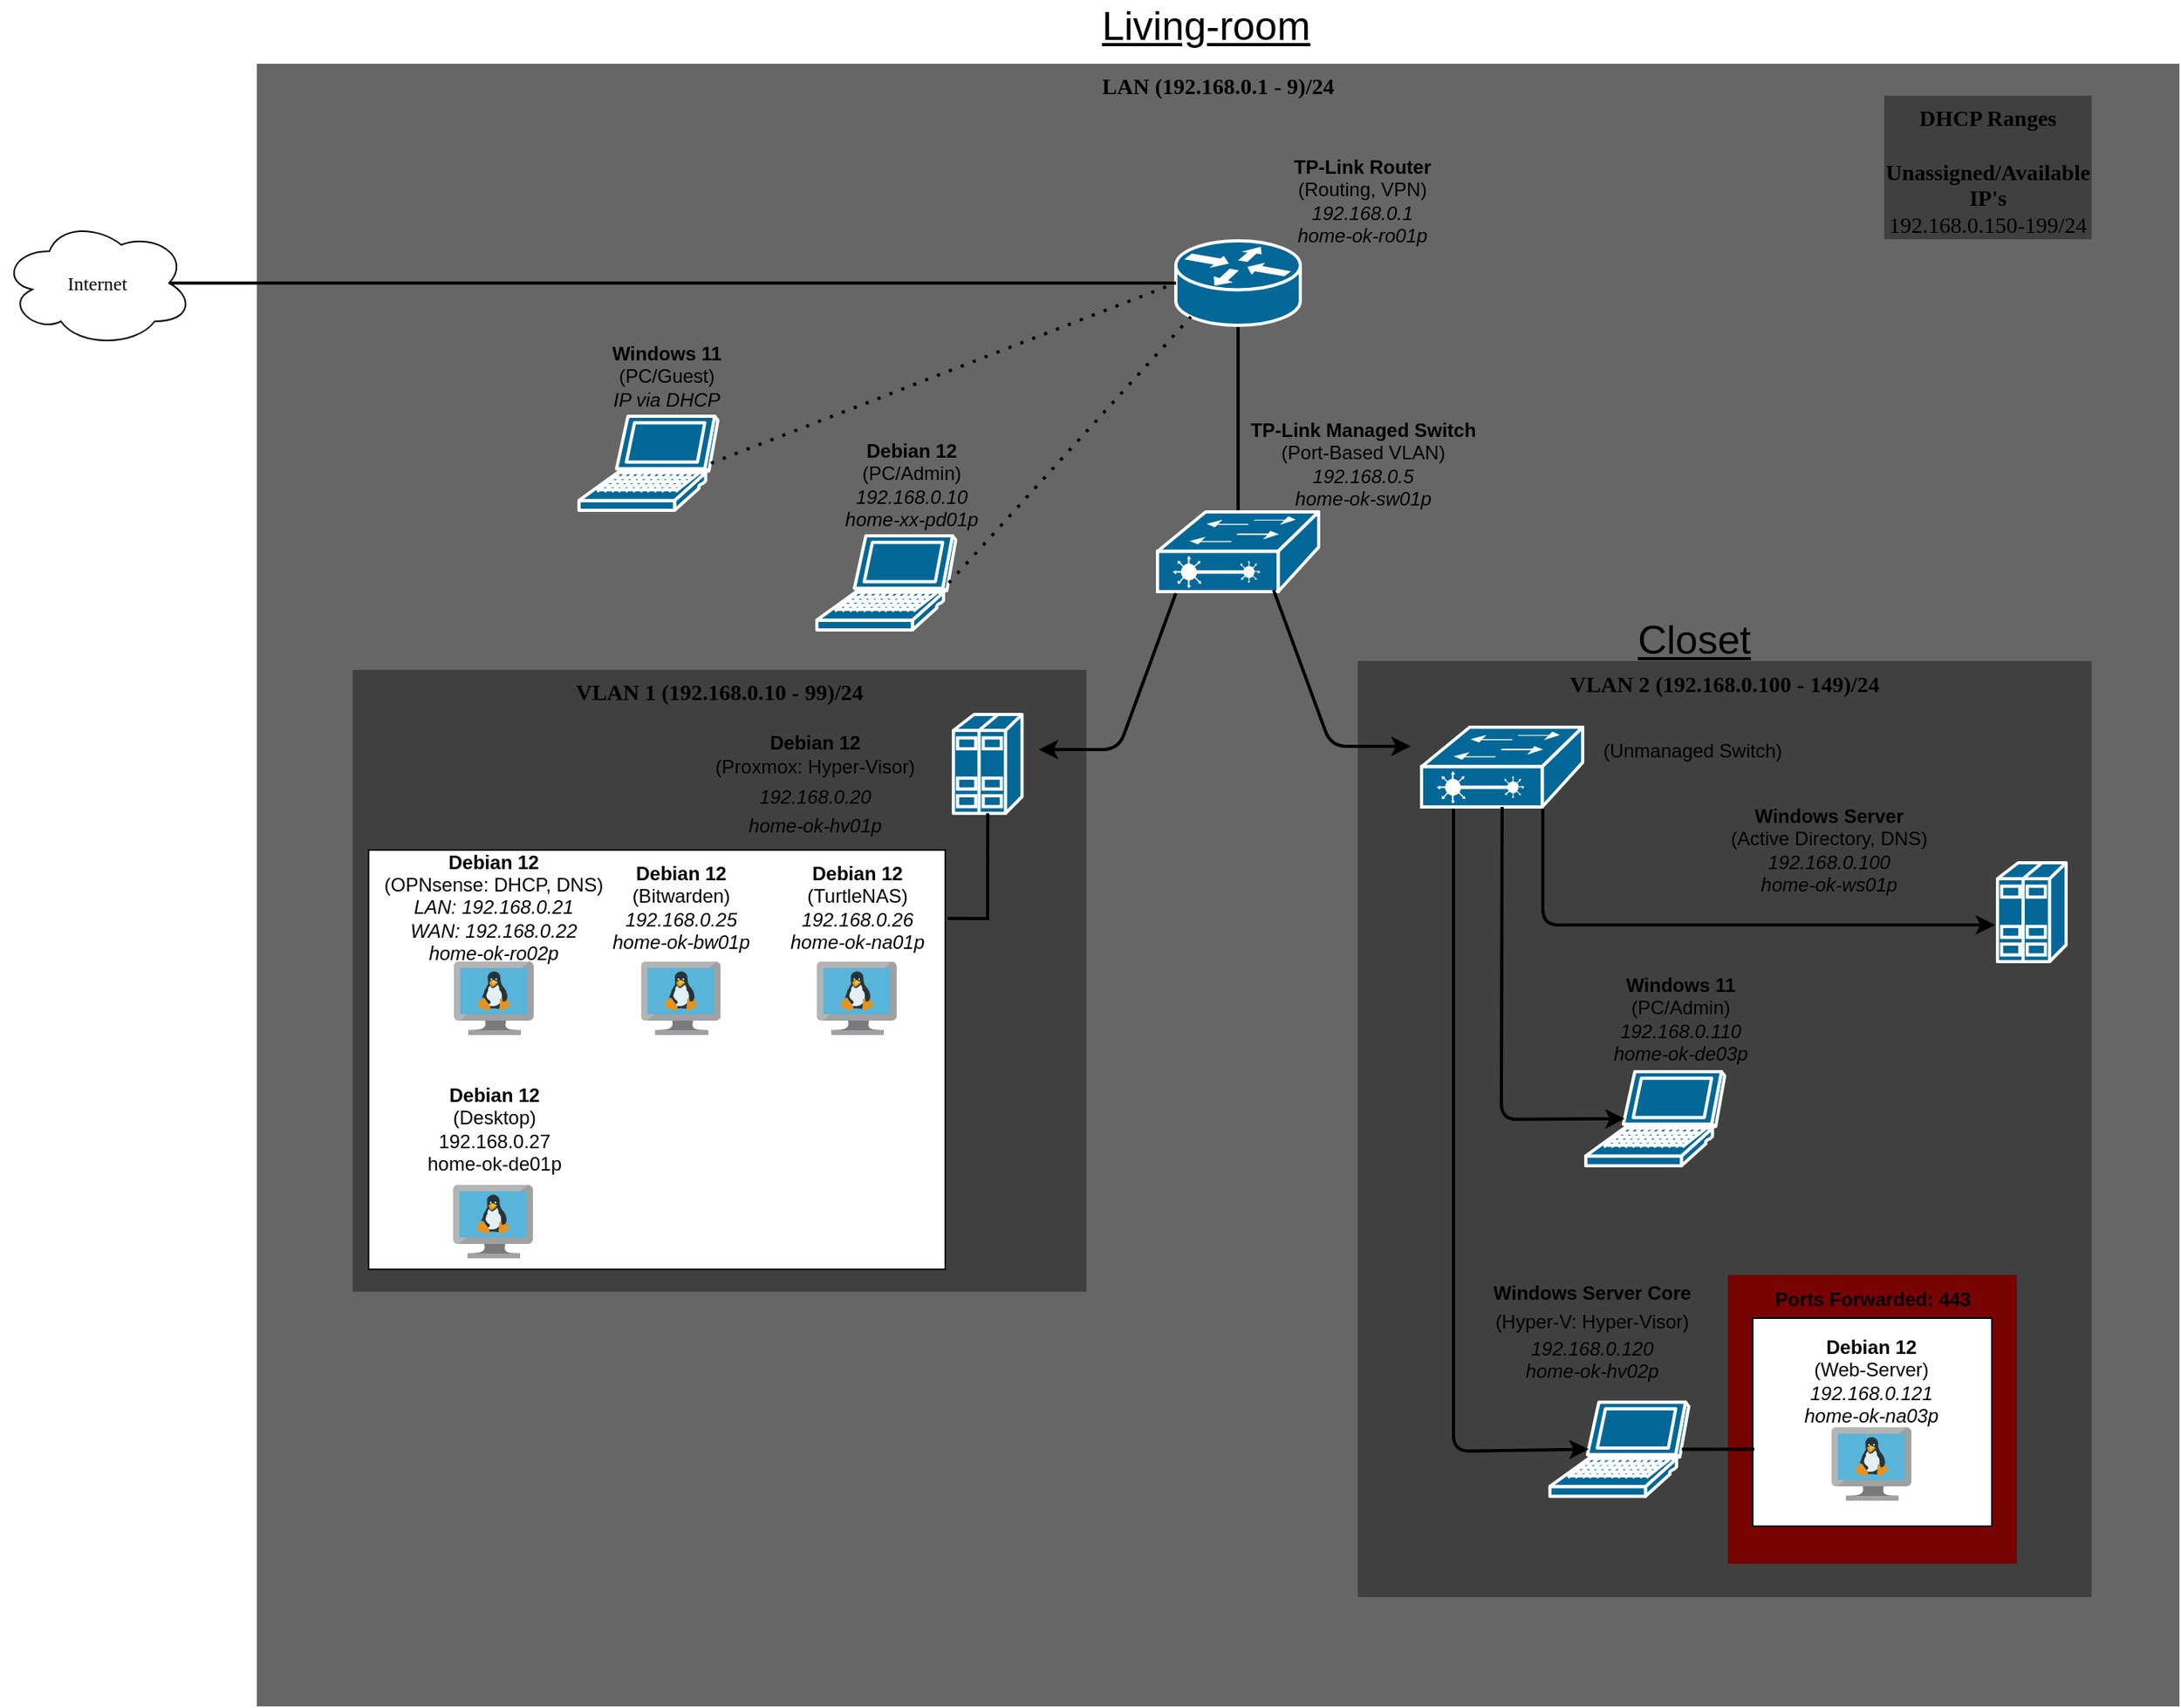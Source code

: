 <mxfile version="24.7.5">
  <diagram name="Page-1" id="c37626ed-c26b-45fb-9056-f9ebc6bb27b6">
    <mxGraphModel dx="794" dy="512" grid="1" gridSize="10" guides="1" tooltips="1" connect="1" arrows="1" fold="1" page="1" pageScale="1" pageWidth="1100" pageHeight="850" background="none" math="0" shadow="0">
      <root>
        <mxCell id="0" />
        <mxCell id="1" parent="0" />
        <mxCell id="1c7a67bf8fd3230f-83" value="LAN (192.168.0.1 - 9)/24" style="whiteSpace=wrap;html=1;rounded=0;shadow=0;comic=0;strokeWidth=1;fontFamily=Verdana;fontSize=14;fillColor=#666666;strokeColor=none;verticalAlign=top;fontStyle=1" parent="1" vertex="1">
          <mxGeometry x="510" y="460" width="1205" height="1030" as="geometry" />
        </mxCell>
        <mxCell id="1c7a67bf8fd3230f-81" value="VLAN 2 (192.168.0.100 - 149)/24" style="whiteSpace=wrap;html=1;rounded=0;shadow=0;comic=0;strokeWidth=1;fontFamily=Verdana;fontSize=14;fillColor=#404040;strokeColor=none;fontStyle=1;verticalAlign=top;" parent="1" vertex="1">
          <mxGeometry x="1200" y="834.5" width="460" height="587" as="geometry" />
        </mxCell>
        <mxCell id="kayt-Z3dTmFXOF1LMzfD-6" value="" style="whiteSpace=wrap;html=1;aspect=fixed;fillColor=#780303;fontColor=#ffffff;strokeColor=#6F0000;" parent="1" vertex="1">
          <mxGeometry x="1432.52" y="1220" width="180" height="180" as="geometry" />
        </mxCell>
        <mxCell id="1c7a67bf8fd3230f-80" value="VLAN 1 (192.168.0.10 - 99)/24" style="whiteSpace=wrap;html=1;rounded=0;shadow=0;comic=0;strokeWidth=1;fontFamily=Verdana;fontSize=14;fillColor=#404040;strokeColor=none;fontStyle=1;verticalAlign=top;" parent="1" vertex="1">
          <mxGeometry x="570" y="840" width="460" height="390" as="geometry" />
        </mxCell>
        <mxCell id="1c7a67bf8fd3230f-55" style="edgeStyle=none;html=1;labelBackgroundColor=none;startFill=0;endArrow=none;endFill=0;strokeWidth=2;fontFamily=Verdana;fontSize=12;entryX=0.5;entryY=0;entryDx=0;entryDy=0;entryPerimeter=0;" parent="1" source="1c7a67bf8fd3230f-46" target="LNqC5kJU6h0bBcwvTaA4-3" edge="1">
          <mxGeometry relative="1" as="geometry">
            <mxPoint x="1101.46" y="651" as="targetPoint" />
          </mxGeometry>
        </mxCell>
        <mxCell id="1c7a67bf8fd3230f-46" value="" style="shape=mxgraph.cisco.routers.router;html=1;dashed=0;fillColor=#036897;strokeColor=#ffffff;strokeWidth=2;verticalLabelPosition=bottom;verticalAlign=top;rounded=0;shadow=0;comic=0;fontFamily=Verdana;fontSize=12;" parent="1" vertex="1">
          <mxGeometry x="1086" y="571" width="78" height="53" as="geometry" />
        </mxCell>
        <mxCell id="1c7a67bf8fd3230f-52" style="edgeStyle=none;html=1;labelBackgroundColor=none;startFill=0;endArrow=none;endFill=0;strokeWidth=2;fontFamily=Verdana;fontSize=12;exitX=0;exitY=0.5;exitDx=0;exitDy=0;exitPerimeter=0;entryX=0.875;entryY=0.5;entryDx=0;entryDy=0;entryPerimeter=0;" parent="1" source="1c7a67bf8fd3230f-46" target="1c7a67bf8fd3230f-15" edge="1">
          <mxGeometry relative="1" as="geometry">
            <mxPoint x="917.5" y="510" as="sourcePoint" />
          </mxGeometry>
        </mxCell>
        <mxCell id="LNqC5kJU6h0bBcwvTaA4-3" value="" style="shape=mxgraph.cisco.switches.layer_2_remote_switch;sketch=0;html=1;pointerEvents=1;dashed=0;fillColor=#036897;strokeColor=#ffffff;strokeWidth=2;verticalLabelPosition=bottom;verticalAlign=top;align=center;outlineConnect=0;" parent="1" vertex="1">
          <mxGeometry x="1074.5" y="741" width="101" height="50" as="geometry" />
        </mxCell>
        <mxCell id="LNqC5kJU6h0bBcwvTaA4-20" value="&lt;div&gt;&lt;b&gt;TP-Link Managed Switch&lt;/b&gt;&lt;br&gt;(Port-Based VLAN)&lt;/div&gt;&lt;i&gt;192.168.0.5&lt;/i&gt;&lt;div&gt;&lt;i&gt;home-ok-sw01p&lt;/i&gt;&lt;br&gt;&lt;/div&gt;" style="text;html=1;align=center;verticalAlign=middle;whiteSpace=wrap;rounded=0;" parent="1" vertex="1">
          <mxGeometry x="1127.5" y="680" width="150.5" height="61" as="geometry" />
        </mxCell>
        <mxCell id="LNqC5kJU6h0bBcwvTaA4-21" value="&lt;div&gt;&lt;b&gt;TP-Link Router&lt;/b&gt;&lt;/div&gt;&lt;div style=&quot;&quot;&gt;(Routing, VPN)&lt;/div&gt;&lt;i&gt;192.168.0.1&lt;/i&gt;&lt;div&gt;&lt;i&gt;home-ok-ro01p&lt;/i&gt;&lt;br&gt;&lt;/div&gt;" style="text;html=1;align=center;verticalAlign=middle;whiteSpace=wrap;rounded=0;" parent="1" vertex="1">
          <mxGeometry x="1153.75" y="521" width="98" height="50" as="geometry" />
        </mxCell>
        <mxCell id="LNqC5kJU6h0bBcwvTaA4-22" value="" style="shape=mxgraph.cisco.servers.standard_host;sketch=0;html=1;pointerEvents=1;dashed=0;fillColor=#036897;strokeColor=#ffffff;strokeWidth=2;verticalLabelPosition=bottom;verticalAlign=top;align=center;outlineConnect=0;" parent="1" vertex="1">
          <mxGeometry x="946.6" y="868" width="43" height="62" as="geometry" />
        </mxCell>
        <mxCell id="LNqC5kJU6h0bBcwvTaA4-23" value="" style="shape=mxgraph.cisco.servers.standard_host;sketch=0;html=1;pointerEvents=1;dashed=0;fillColor=#036897;strokeColor=#ffffff;strokeWidth=2;verticalLabelPosition=bottom;verticalAlign=top;align=center;outlineConnect=0;" parent="1" vertex="1">
          <mxGeometry x="1600.99" y="961" width="43" height="62" as="geometry" />
        </mxCell>
        <mxCell id="LNqC5kJU6h0bBcwvTaA4-25" value="" style="rounded=0;whiteSpace=wrap;html=1;" parent="1" vertex="1">
          <mxGeometry x="580" y="953" width="361.5" height="263" as="geometry" />
        </mxCell>
        <mxCell id="LNqC5kJU6h0bBcwvTaA4-26" value="" style="image;sketch=0;aspect=fixed;html=1;points=[];align=center;fontSize=12;image=img/lib/mscae/VM_Linux.svg;" parent="1" vertex="1">
          <mxGeometry x="750.75" y="1023" width="50" height="46" as="geometry" />
        </mxCell>
        <mxCell id="LNqC5kJU6h0bBcwvTaA4-31" value="&lt;b&gt;Debian 12&lt;/b&gt;&lt;div&gt;(Bitwarden)&lt;/div&gt;&lt;div&gt;&lt;i&gt;192.168.0.25&lt;/i&gt;&lt;/div&gt;&lt;div&gt;&lt;i&gt;home-ok-bw01p&lt;/i&gt;&lt;/div&gt;" style="text;html=1;align=center;verticalAlign=middle;whiteSpace=wrap;rounded=0;" parent="1" vertex="1">
          <mxGeometry x="729.25" y="966" width="94" height="46" as="geometry" />
        </mxCell>
        <mxCell id="LNqC5kJU6h0bBcwvTaA4-39" value="&lt;p style=&quot;margin-bottom: 0px; margin-top: 11.62px;&quot;&gt;&lt;font style=&quot;font-size: 12px;&quot;&gt;&lt;b&gt;Debian 12&lt;/b&gt;&lt;/font&gt;&lt;/p&gt;&lt;p style=&quot;margin-bottom: 0px; margin-top: 0px;&quot;&gt;(Proxmox: Hyper-Visor)&lt;/p&gt;&lt;h2 style=&quot;margin-bottom: 0px; margin-top: 0px;&quot;&gt;&lt;i style=&quot;font-weight: 400; background-color: initial; font-size: 12px;&quot;&gt;&lt;font style=&quot;font-size: 12px;&quot;&gt;192.168.0.20&lt;/font&gt;&lt;/i&gt;&lt;/h2&gt;&lt;div style=&quot;&quot;&gt;&lt;i style=&quot;&quot;&gt;&lt;font style=&quot;font-size: 12px;&quot;&gt;home-ok-hv01p&lt;/font&gt;&lt;/i&gt;&lt;i style=&quot;font-size: 13px; font-weight: 400; background-color: initial;&quot;&gt;&lt;br&gt;&lt;/i&gt;&lt;/div&gt;" style="text;html=1;align=center;verticalAlign=middle;whiteSpace=wrap;rounded=0;" parent="1" vertex="1">
          <mxGeometry x="760" y="886" width="200" height="40" as="geometry" />
        </mxCell>
        <mxCell id="LNqC5kJU6h0bBcwvTaA4-41" value="" style="image;sketch=0;aspect=fixed;html=1;points=[];align=center;fontSize=12;image=img/lib/mscae/VM_Linux.svg;" parent="1" vertex="1">
          <mxGeometry x="633.5" y="1023" width="50" height="46" as="geometry" />
        </mxCell>
        <mxCell id="LNqC5kJU6h0bBcwvTaA4-42" value="&lt;b&gt;Debian 12&lt;/b&gt;&lt;div&gt;(OPNsense: DHCP, DNS)&lt;/div&gt;&lt;div&gt;&lt;i&gt;LAN: 192.168.0.21&lt;/i&gt;&lt;/div&gt;&lt;div&gt;&lt;i&gt;WAN: 192.168.0.22&lt;/i&gt;&lt;/div&gt;&lt;div&gt;&lt;i&gt;home-ok-ro02p&lt;/i&gt;&lt;/div&gt;" style="text;html=1;align=center;verticalAlign=middle;whiteSpace=wrap;rounded=0;" parent="1" vertex="1">
          <mxGeometry x="583" y="966" width="151" height="46" as="geometry" />
        </mxCell>
        <mxCell id="LNqC5kJU6h0bBcwvTaA4-43" value="&lt;b&gt;Debian 12&lt;/b&gt;&lt;div&gt;(TurtleNAS)&lt;/div&gt;&lt;div&gt;&lt;i&gt;192.168.0.26&lt;/i&gt;&lt;/div&gt;&lt;div&gt;&lt;i&gt;home-ok-na01p&lt;/i&gt;&lt;/div&gt;" style="text;html=1;align=center;verticalAlign=middle;whiteSpace=wrap;rounded=0;" parent="1" vertex="1">
          <mxGeometry x="840" y="966" width="93" height="46" as="geometry" />
        </mxCell>
        <mxCell id="LNqC5kJU6h0bBcwvTaA4-44" value="" style="image;sketch=0;aspect=fixed;html=1;points=[];align=center;fontSize=12;image=img/lib/mscae/VM_Linux.svg;" parent="1" vertex="1">
          <mxGeometry x="861" y="1023" width="50" height="46" as="geometry" />
        </mxCell>
        <mxCell id="LNqC5kJU6h0bBcwvTaA4-45" value="&lt;b&gt;Debian 12&lt;/b&gt;&lt;div&gt;(Desktop)&lt;/div&gt;&lt;div&gt;192.168.0.27&lt;/div&gt;&lt;div&gt;home-ok-de01p&lt;/div&gt;" style="text;html=1;align=center;verticalAlign=middle;whiteSpace=wrap;rounded=0;" parent="1" vertex="1">
          <mxGeometry x="611.5" y="1105" width="94" height="46" as="geometry" />
        </mxCell>
        <mxCell id="LNqC5kJU6h0bBcwvTaA4-46" value="" style="image;sketch=0;aspect=fixed;html=1;points=[];align=center;fontSize=12;image=img/lib/mscae/VM_Linux.svg;" parent="1" vertex="1">
          <mxGeometry x="633" y="1163" width="50" height="46" as="geometry" />
        </mxCell>
        <mxCell id="LNqC5kJU6h0bBcwvTaA4-48" value="" style="endArrow=classic;html=1;rounded=1;strokeWidth=2;curved=0;" parent="1" edge="1">
          <mxGeometry width="50" height="50" relative="1" as="geometry">
            <mxPoint x="1086" y="792" as="sourcePoint" />
            <mxPoint x="1000" y="890" as="targetPoint" />
            <Array as="points">
              <mxPoint x="1050" y="890" />
            </Array>
          </mxGeometry>
        </mxCell>
        <mxCell id="LNqC5kJU6h0bBcwvTaA4-49" value="" style="shape=mxgraph.cisco.computers_and_peripherals.laptop;sketch=0;html=1;pointerEvents=1;dashed=0;fillColor=#036897;strokeColor=#ffffff;strokeWidth=2;verticalLabelPosition=bottom;verticalAlign=top;align=center;outlineConnect=0;" parent="1" vertex="1">
          <mxGeometry x="711.9" y="681" width="87.05" height="59" as="geometry" />
        </mxCell>
        <mxCell id="LNqC5kJU6h0bBcwvTaA4-52" value="&lt;b&gt;Windows 11&lt;br&gt;&lt;/b&gt;(PC/Guest)&lt;div&gt;&lt;i&gt;IP via DHCP&lt;/i&gt;&lt;/div&gt;" style="text;html=1;align=center;verticalAlign=middle;whiteSpace=wrap;rounded=0;" parent="1" vertex="1">
          <mxGeometry x="705.5" y="641" width="121.9" height="30" as="geometry" />
        </mxCell>
        <mxCell id="LNqC5kJU6h0bBcwvTaA4-53" value="&lt;b&gt;Windows Server&lt;/b&gt;&lt;div&gt;(Active Directory, DNS&lt;span style=&quot;background-color: initial;&quot;&gt;)&lt;/span&gt;&lt;/div&gt;&lt;div&gt;&lt;i&gt;192.168.0.100&lt;/i&gt;&lt;/div&gt;&lt;div&gt;&lt;i&gt;home-ok-ws01p&lt;/i&gt;&lt;/div&gt;" style="text;html=1;align=center;verticalAlign=middle;whiteSpace=wrap;rounded=0;" parent="1" vertex="1">
          <mxGeometry x="1410" y="930" width="171" height="46" as="geometry" />
        </mxCell>
        <mxCell id="LNqC5kJU6h0bBcwvTaA4-57" value="&lt;h2 style=&quot;margin-bottom: 1.94px;&quot;&gt;&lt;font style=&quot;font-size: 12px;&quot;&gt;Windows Server Core&lt;/font&gt;&lt;/h2&gt;&lt;p style=&quot;margin-bottom: 1.94px; margin-top: 0px;&quot;&gt;&lt;font style=&quot;font-weight: normal; font-size: 12px;&quot;&gt;(Hyper-V: Hyper-Visor)&lt;/font&gt;&lt;/p&gt;&lt;div style=&quot;&quot;&gt;&lt;font style=&quot;font-size: 12px;&quot;&gt;&lt;i&gt;192.168.0.120&lt;/i&gt;&lt;/font&gt;&lt;/div&gt;&lt;div style=&quot;&quot;&gt;&lt;font style=&quot;font-size: 12px;&quot;&gt;&lt;i style=&quot;&quot;&gt;home-ok-hv02p&lt;/i&gt;&lt;/font&gt;&lt;/div&gt;" style="text;html=1;align=center;verticalAlign=middle;whiteSpace=wrap;rounded=0;" parent="1" vertex="1">
          <mxGeometry x="1247.49" y="1220.25" width="200" height="49" as="geometry" />
        </mxCell>
        <mxCell id="LNqC5kJU6h0bBcwvTaA4-58" value="" style="rounded=0;whiteSpace=wrap;html=1;" parent="1" vertex="1">
          <mxGeometry x="1447.49" y="1246.5" width="150" height="130.5" as="geometry" />
        </mxCell>
        <mxCell id="LNqC5kJU6h0bBcwvTaA4-59" value="&lt;b&gt;Debian 12&lt;/b&gt;&lt;div&gt;(Web-Server)&lt;/div&gt;&lt;div&gt;&lt;i&gt;192.168.0.121&lt;/i&gt;&lt;/div&gt;&lt;div&gt;&lt;i&gt;home-ok-na03p&lt;/i&gt;&lt;/div&gt;" style="text;html=1;align=center;verticalAlign=middle;whiteSpace=wrap;rounded=0;" parent="1" vertex="1">
          <mxGeometry x="1477.49" y="1262.5" width="90" height="46" as="geometry" />
        </mxCell>
        <mxCell id="LNqC5kJU6h0bBcwvTaA4-60" value="" style="image;sketch=0;aspect=fixed;html=1;points=[];align=center;fontSize=12;image=img/lib/mscae/VM_Linux.svg;" parent="1" vertex="1">
          <mxGeometry x="1496.99" y="1315" width="50" height="46" as="geometry" />
        </mxCell>
        <mxCell id="LNqC5kJU6h0bBcwvTaA4-67" value="" style="endArrow=classic;html=1;rounded=1;strokeWidth=2;curved=0;" parent="1" edge="1">
          <mxGeometry width="50" height="50" relative="1" as="geometry">
            <mxPoint x="1316" y="915" as="sourcePoint" />
            <mxPoint x="1599.49" y="1000" as="targetPoint" />
            <Array as="points">
              <mxPoint x="1316" y="1000" />
            </Array>
          </mxGeometry>
        </mxCell>
        <mxCell id="LNqC5kJU6h0bBcwvTaA4-63" value="" style="shape=mxgraph.cisco.switches.layer_2_remote_switch;sketch=0;html=1;pointerEvents=1;dashed=0;fillColor=#036897;strokeColor=#ffffff;strokeWidth=2;verticalLabelPosition=bottom;verticalAlign=top;align=center;outlineConnect=0;" parent="1" vertex="1">
          <mxGeometry x="1240" y="876" width="101" height="50" as="geometry" />
        </mxCell>
        <mxCell id="LNqC5kJU6h0bBcwvTaA4-70" value="" style="shape=mxgraph.cisco.computers_and_peripherals.laptop;sketch=0;html=1;pointerEvents=1;dashed=0;fillColor=#036897;strokeColor=#ffffff;strokeWidth=2;verticalLabelPosition=bottom;verticalAlign=top;align=center;outlineConnect=0;" parent="1" vertex="1">
          <mxGeometry x="1342.96" y="1092" width="87.05" height="59" as="geometry" />
        </mxCell>
        <mxCell id="LNqC5kJU6h0bBcwvTaA4-72" value="" style="endArrow=classic;html=1;rounded=1;strokeWidth=2;curved=0;entryX=0.28;entryY=0.5;entryDx=0;entryDy=0;entryPerimeter=0;exitX=0.5;exitY=1;exitDx=0;exitDy=0;exitPerimeter=0;" parent="1" source="LNqC5kJU6h0bBcwvTaA4-63" target="LNqC5kJU6h0bBcwvTaA4-70" edge="1">
          <mxGeometry width="50" height="50" relative="1" as="geometry">
            <mxPoint x="1230" y="976" as="sourcePoint" />
            <mxPoint x="1330" y="1380" as="targetPoint" />
            <Array as="points">
              <mxPoint x="1290" y="1122" />
            </Array>
          </mxGeometry>
        </mxCell>
        <mxCell id="LNqC5kJU6h0bBcwvTaA4-76" value="(Unmanaged Switch)" style="text;html=1;align=center;verticalAlign=middle;whiteSpace=wrap;rounded=0;" parent="1" vertex="1">
          <mxGeometry x="1350.49" y="876" width="119.51" height="30" as="geometry" />
        </mxCell>
        <mxCell id="LNqC5kJU6h0bBcwvTaA4-120" value="&lt;b&gt;Windows 11&lt;/b&gt;&lt;div&gt;&lt;span style=&quot;background-color: initial;&quot;&gt;(PC/Admin)&lt;/span&gt;&lt;/div&gt;&lt;div&gt;&lt;i style=&quot;background-color: initial;&quot;&gt;192.168.0.110&lt;/i&gt;&lt;br&gt;&lt;/div&gt;&lt;div&gt;&lt;i&gt;home-ok-de03p&lt;/i&gt;&lt;/div&gt;" style="text;html=1;align=center;verticalAlign=middle;whiteSpace=wrap;rounded=0;" parent="1" vertex="1">
          <mxGeometry x="1317.49" y="1036" width="171" height="46" as="geometry" />
        </mxCell>
        <mxCell id="LNqC5kJU6h0bBcwvTaA4-121" value="" style="shape=mxgraph.cisco.computers_and_peripherals.laptop;sketch=0;html=1;pointerEvents=1;dashed=0;fillColor=#036897;strokeColor=#ffffff;strokeWidth=2;verticalLabelPosition=bottom;verticalAlign=top;align=center;outlineConnect=0;" parent="1" vertex="1">
          <mxGeometry x="1320.44" y="1299.25" width="87.05" height="59" as="geometry" />
        </mxCell>
        <mxCell id="LNqC5kJU6h0bBcwvTaA4-123" value="DHCP Ranges&lt;div&gt;&lt;br&gt;&lt;/div&gt;&lt;div&gt;&lt;span style=&quot;background-color: initial;&quot;&gt;Unassigned/Available IP&#39;s&lt;/span&gt;&lt;/div&gt;&lt;div&gt;&lt;span style=&quot;font-weight: 400;&quot;&gt;192.168.0.150-199/24&lt;/span&gt;&lt;/div&gt;" style="whiteSpace=wrap;html=1;rounded=0;shadow=0;comic=0;strokeWidth=1;fontFamily=Verdana;fontSize=14;fillColor=#404040;strokeColor=none;fontStyle=1;verticalAlign=top;" parent="1" vertex="1">
          <mxGeometry x="1530" y="480" width="130" height="90" as="geometry" />
        </mxCell>
        <mxCell id="LNqC5kJU6h0bBcwvTaA4-125" value="Living-room" style="text;html=1;align=center;verticalAlign=middle;whiteSpace=wrap;rounded=0;fontStyle=4;fontSize=25;" parent="1" vertex="1">
          <mxGeometry x="900" y="420" width="410" height="30" as="geometry" />
        </mxCell>
        <mxCell id="LNqC5kJU6h0bBcwvTaA4-126" value="Closet" style="text;html=1;align=center;verticalAlign=middle;whiteSpace=wrap;rounded=0;fontStyle=4;fontSize=25;" parent="1" vertex="1">
          <mxGeometry x="1205.5" y="804.5" width="410" height="30" as="geometry" />
        </mxCell>
        <mxCell id="LNqC5kJU6h0bBcwvTaA4-131" value="" style="shape=mxgraph.cisco.computers_and_peripherals.laptop;sketch=0;html=1;pointerEvents=1;dashed=0;fillColor=#036897;strokeColor=#ffffff;strokeWidth=2;verticalLabelPosition=bottom;verticalAlign=top;align=center;outlineConnect=0;" parent="1" vertex="1">
          <mxGeometry x="861" y="756" width="87.05" height="59" as="geometry" />
        </mxCell>
        <mxCell id="g1xqZOuWIzbBwdJRj0BN-1" value="" style="endArrow=none;html=1;rounded=0;entryX=0.5;entryY=1;entryDx=0;entryDy=0;entryPerimeter=0;strokeWidth=2;exitX=1.004;exitY=0.163;exitDx=0;exitDy=0;exitPerimeter=0;" parent="1" source="LNqC5kJU6h0bBcwvTaA4-25" target="LNqC5kJU6h0bBcwvTaA4-22" edge="1">
          <mxGeometry width="50" height="50" relative="1" as="geometry">
            <mxPoint x="950" y="998" as="sourcePoint" />
            <mxPoint x="1110" y="1000" as="targetPoint" />
            <Array as="points">
              <mxPoint x="968" y="996" />
            </Array>
          </mxGeometry>
        </mxCell>
        <mxCell id="LNqC5kJU6h0bBcwvTaA4-132" value="&lt;b&gt;Debian 12&lt;/b&gt;&lt;div&gt;(PC/Admin)&lt;div&gt;&lt;i&gt;192.168.0.10&lt;/i&gt;&lt;/div&gt;&lt;div&gt;&lt;i&gt;home-xx-pd01p&lt;/i&gt;&lt;/div&gt;&lt;/div&gt;" style="text;html=1;align=center;verticalAlign=middle;whiteSpace=wrap;rounded=0;" parent="1" vertex="1">
          <mxGeometry x="866" y="709" width="109.1" height="30" as="geometry" />
        </mxCell>
        <mxCell id="LNqC5kJU6h0bBcwvTaA4-134" value="" style="endArrow=none;dashed=1;html=1;dashPattern=1 3;strokeWidth=2;rounded=0;exitX=0.95;exitY=0.5;exitDx=0;exitDy=0;exitPerimeter=0;entryX=0.12;entryY=0.9;entryDx=0;entryDy=0;entryPerimeter=0;" parent="1" source="LNqC5kJU6h0bBcwvTaA4-131" target="1c7a67bf8fd3230f-46" edge="1">
          <mxGeometry width="50" height="50" relative="1" as="geometry">
            <mxPoint x="1060" y="890" as="sourcePoint" />
            <mxPoint x="1110" y="840" as="targetPoint" />
          </mxGeometry>
        </mxCell>
        <mxCell id="LNqC5kJU6h0bBcwvTaA4-135" value="" style="endArrow=none;dashed=1;html=1;dashPattern=1 3;strokeWidth=2;rounded=0;exitX=0.95;exitY=0.5;exitDx=0;exitDy=0;exitPerimeter=0;entryX=0;entryY=0.5;entryDx=0;entryDy=0;entryPerimeter=0;" parent="1" source="LNqC5kJU6h0bBcwvTaA4-49" target="1c7a67bf8fd3230f-46" edge="1">
          <mxGeometry width="50" height="50" relative="1" as="geometry">
            <mxPoint x="1060" y="890" as="sourcePoint" />
            <mxPoint x="1110" y="840" as="targetPoint" />
          </mxGeometry>
        </mxCell>
        <mxCell id="kayt-Z3dTmFXOF1LMzfD-3" value="&lt;b&gt;Ports Forwarded: 443&lt;/b&gt;" style="text;html=1;align=center;verticalAlign=middle;whiteSpace=wrap;rounded=0;" parent="1" vertex="1">
          <mxGeometry x="1447.55" y="1220" width="149.94" height="30" as="geometry" />
        </mxCell>
        <mxCell id="g1xqZOuWIzbBwdJRj0BN-2" value="" style="endArrow=none;html=1;rounded=0;exitX=0.95;exitY=0.5;exitDx=0;exitDy=0;exitPerimeter=0;entryX=0.007;entryY=0.63;entryDx=0;entryDy=0;entryPerimeter=0;strokeWidth=2;" parent="1" source="LNqC5kJU6h0bBcwvTaA4-121" target="LNqC5kJU6h0bBcwvTaA4-58" edge="1">
          <mxGeometry width="50" height="50" relative="1" as="geometry">
            <mxPoint x="1392.52" y="1234" as="sourcePoint" />
            <mxPoint x="1442.52" y="1329" as="targetPoint" />
          </mxGeometry>
        </mxCell>
        <mxCell id="g1xqZOuWIzbBwdJRj0BN-6" value="" style="endArrow=classic;html=1;rounded=1;strokeWidth=2;curved=0;entryX=0.28;entryY=0.5;entryDx=0;entryDy=0;entryPerimeter=0;exitX=0.198;exitY=1.02;exitDx=0;exitDy=0;exitPerimeter=0;" parent="1" source="LNqC5kJU6h0bBcwvTaA4-63" target="LNqC5kJU6h0bBcwvTaA4-121" edge="1">
          <mxGeometry width="50" height="50" relative="1" as="geometry">
            <mxPoint x="1240" y="990" as="sourcePoint" />
            <mxPoint x="1594" y="1108" as="targetPoint" />
            <Array as="points">
              <mxPoint x="1260" y="1330" />
            </Array>
          </mxGeometry>
        </mxCell>
        <mxCell id="oMSJrn5D3Jr3AkLNdjL6-1" value="" style="endArrow=classic;html=1;rounded=1;strokeWidth=2;curved=0;" parent="1" edge="1">
          <mxGeometry width="50" height="50" relative="1" as="geometry">
            <mxPoint x="1147.25" y="790" as="sourcePoint" />
            <mxPoint x="1233.25" y="888" as="targetPoint" />
            <Array as="points">
              <mxPoint x="1183.25" y="888" />
            </Array>
          </mxGeometry>
        </mxCell>
        <mxCell id="1c7a67bf8fd3230f-15" value="&lt;font color=&quot;#000000&quot;&gt;Internet&lt;/font&gt;" style="ellipse;shape=cloud;whiteSpace=wrap;html=1;rounded=0;shadow=0;comic=0;strokeWidth=1;fontFamily=Verdana;fontSize=12;fillColor=#FFFFFF;strokeColor=#0D0D0D;labelBackgroundColor=none;" parent="1" vertex="1">
          <mxGeometry x="350" y="557.5" width="120" height="80" as="geometry" />
        </mxCell>
      </root>
    </mxGraphModel>
  </diagram>
</mxfile>

